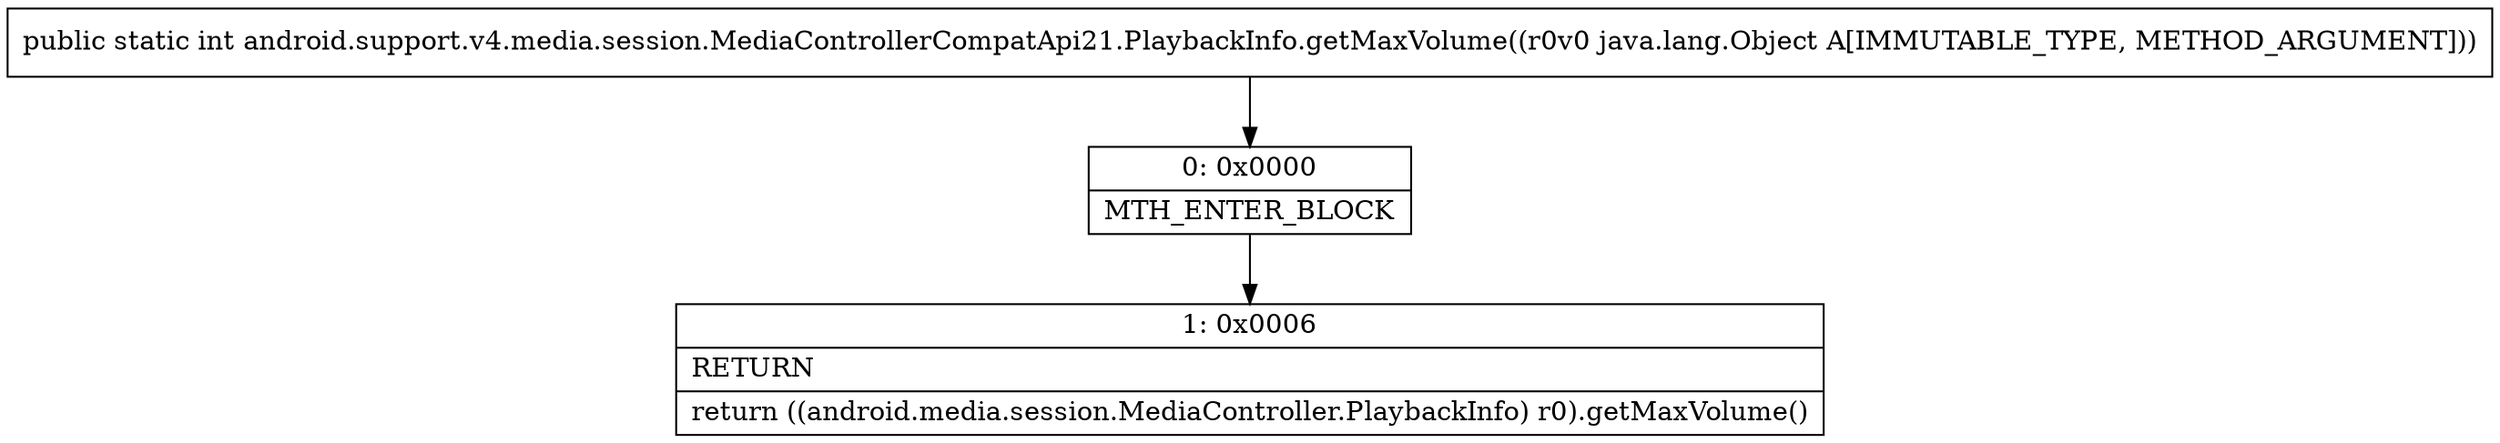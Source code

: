 digraph "CFG forandroid.support.v4.media.session.MediaControllerCompatApi21.PlaybackInfo.getMaxVolume(Ljava\/lang\/Object;)I" {
Node_0 [shape=record,label="{0\:\ 0x0000|MTH_ENTER_BLOCK\l}"];
Node_1 [shape=record,label="{1\:\ 0x0006|RETURN\l|return ((android.media.session.MediaController.PlaybackInfo) r0).getMaxVolume()\l}"];
MethodNode[shape=record,label="{public static int android.support.v4.media.session.MediaControllerCompatApi21.PlaybackInfo.getMaxVolume((r0v0 java.lang.Object A[IMMUTABLE_TYPE, METHOD_ARGUMENT])) }"];
MethodNode -> Node_0;
Node_0 -> Node_1;
}


